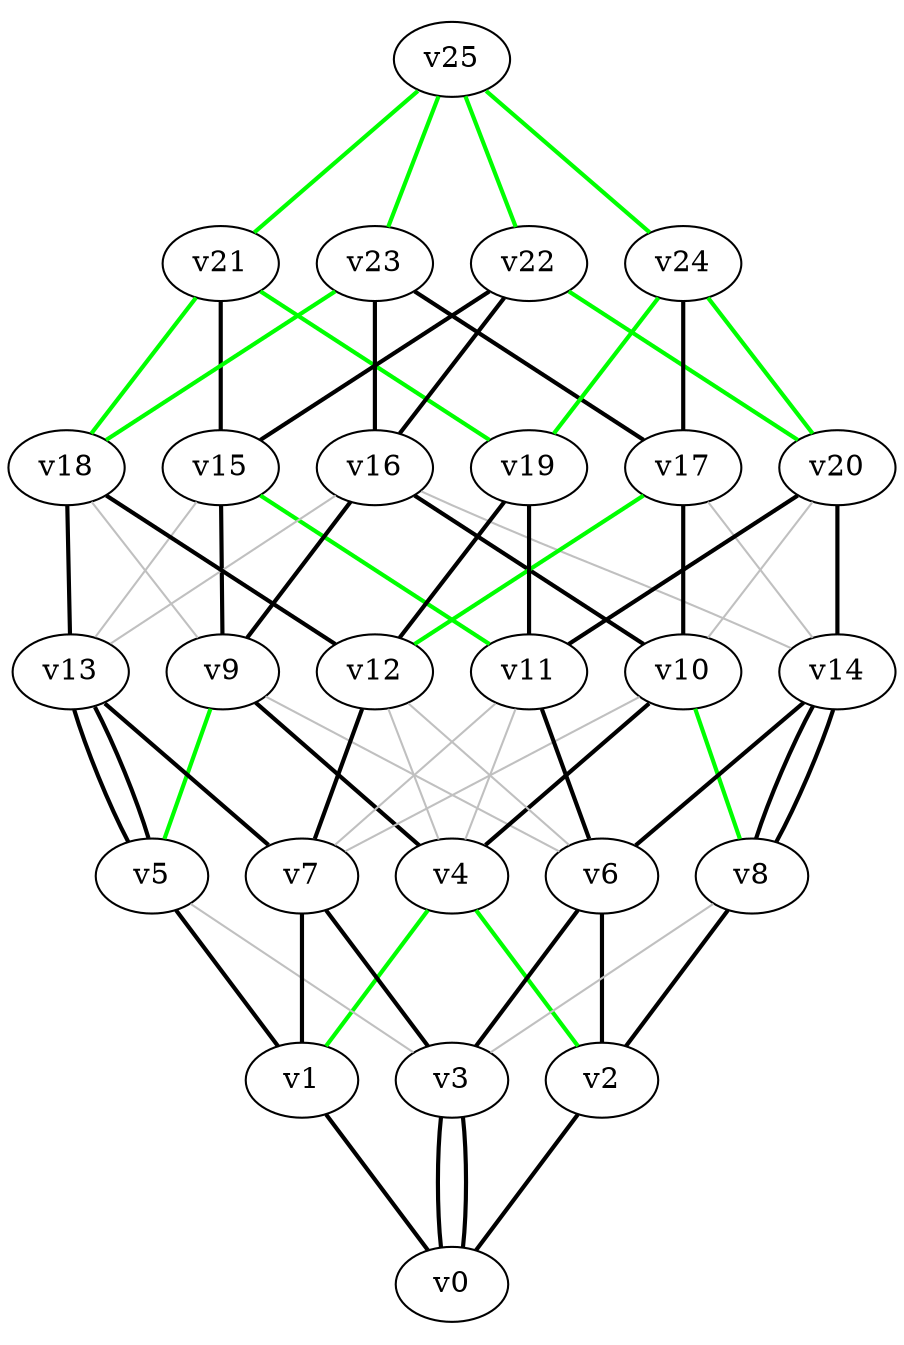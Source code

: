 

digraph G {
ratio="1.5"
size="7.5,10.0"
v0
v1
v2
v3
v4
v5
v6
v7
v8
v9
v10
v11
v12
v13
v14
v15
v16
v17
v18
v19
v20
v21
v22
v23
v24
v25
v3 -> v0[color=black] [arrowhead=none] [style=bold]
v2 -> v0[color=black] [arrowhead=none] [style=bold]
v1 -> v0[color=black] [arrowhead=none] [style=bold]
v3 -> v0[color=black] [arrowhead=none] [style=bold]
v7 -> v1[color=black] [arrowhead=none] [style=bold]
v4 -> v1[color=green] [arrowhead=none] [style=bold]
v5 -> v1[color=black] [arrowhead=none] [style=bold]
v8 -> v2[color=black] [arrowhead=none] [style=bold]
v4 -> v2[color=green] [arrowhead=none] [style=bold]
v6 -> v2[color=black] [arrowhead=none] [style=bold]
v6 -> v3[color=black] [arrowhead=none] [style=bold]
v7 -> v3[color=black] [arrowhead=none] [style=bold]
v10 -> v4[color=black] [arrowhead=none] [style=bold]
v9 -> v4[color=black] [arrowhead=none] [style=bold]
v13 -> v5[color=black] [arrowhead=none] [style=bold]
v9 -> v5[color=green] [arrowhead=none] [style=bold]
v13 -> v5[color=black] [arrowhead=none] [style=bold]
v14 -> v6[color=black] [arrowhead=none] [style=bold]
v11 -> v6[color=black] [arrowhead=none] [style=bold]
v12 -> v7[color=black] [arrowhead=none] [style=bold]
v13 -> v7[color=black] [arrowhead=none] [style=bold]
v14 -> v8[color=black] [arrowhead=none] [style=bold]
v10 -> v8[color=green] [arrowhead=none] [style=bold]
v14 -> v8[color=black] [arrowhead=none] [style=bold]
v16 -> v9[color=black] [arrowhead=none] [style=bold]
v15 -> v9[color=black] [arrowhead=none] [style=bold]
v17 -> v10[color=black] [arrowhead=none] [style=bold]
v16 -> v10[color=black] [arrowhead=none] [style=bold]
v20 -> v11[color=black] [arrowhead=none] [style=bold]
v19 -> v11[color=black] [arrowhead=none] [style=bold]
v15 -> v11[color=green] [arrowhead=none] [style=bold]
v17 -> v12[color=green] [arrowhead=none] [style=bold]
v19 -> v12[color=black] [arrowhead=none] [style=bold]
v18 -> v12[color=black] [arrowhead=none] [style=bold]
v18 -> v13[color=black] [arrowhead=none] [style=bold]
v20 -> v14[color=black] [arrowhead=none] [style=bold]
v22 -> v15[color=black] [arrowhead=none] [style=bold]
v21 -> v15[color=black] [arrowhead=none] [style=bold]
v23 -> v16[color=black] [arrowhead=none] [style=bold]
v22 -> v16[color=black] [arrowhead=none] [style=bold]
v24 -> v17[color=black] [arrowhead=none] [style=bold]
v23 -> v17[color=black] [arrowhead=none] [style=bold]
v23 -> v18[color=green] [arrowhead=none] [style=bold]
v21 -> v18[color=green] [arrowhead=none] [style=bold]
v24 -> v19[color=green] [arrowhead=none] [style=bold]
v21 -> v19[color=green] [arrowhead=none] [style=bold]
v24 -> v20[color=green] [arrowhead=none] [style=bold]
v22 -> v20[color=green] [arrowhead=none] [style=bold]
v25 -> v21[color=green] [arrowhead=none] [style=bold]
v25 -> v22[color=green] [arrowhead=none] [style=bold]
v25 -> v23[color=green] [arrowhead=none] [style=bold]
v25 -> v24[color=green] [arrowhead=none] [style=bold]
v5 -> v3[color=gray] [arrowhead=none]
v8 -> v3[color=gray] [arrowhead=none]
v9 -> v6[color=gray] [arrowhead=none]
v10 -> v7[color=gray] [arrowhead=none]
v11 -> v4[color=gray] [arrowhead=none]
v11 -> v7[color=gray] [arrowhead=none]
v12 -> v4[color=gray] [arrowhead=none]
v12 -> v6[color=gray] [arrowhead=none]
v15 -> v13[color=gray] [arrowhead=none]
v16 -> v13[color=gray] [arrowhead=none]
v16 -> v14[color=gray] [arrowhead=none]
v17 -> v14[color=gray] [arrowhead=none]
v18 -> v9[color=gray] [arrowhead=none]
v20 -> v10[color=gray] [arrowhead=none]
}